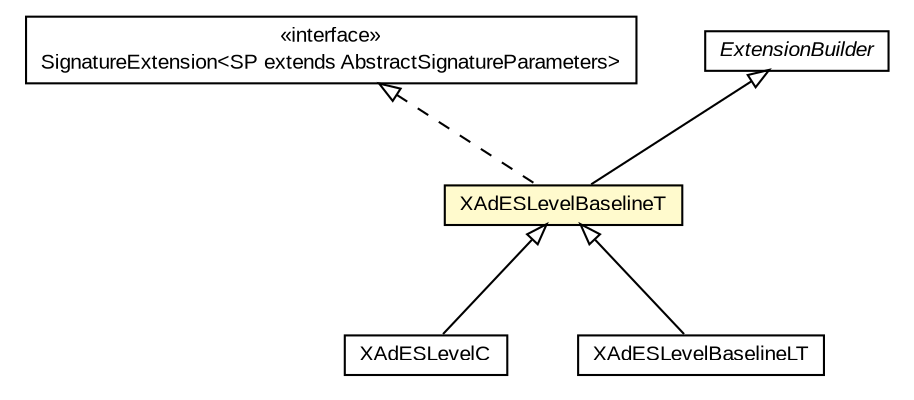 #!/usr/local/bin/dot
#
# Class diagram 
# Generated by UMLGraph version R5_6-24-gf6e263 (http://www.umlgraph.org/)
#

digraph G {
	edge [fontname="arial",fontsize=10,labelfontname="arial",labelfontsize=10];
	node [fontname="arial",fontsize=10,shape=plaintext];
	nodesep=0.25;
	ranksep=0.5;
	// eu.europa.esig.dss.signature.SignatureExtension<SP extends eu.europa.esig.dss.AbstractSignatureParameters>
	c780892 [label=<<table title="eu.europa.esig.dss.signature.SignatureExtension" border="0" cellborder="1" cellspacing="0" cellpadding="2" port="p" href="../../signature/SignatureExtension.html">
		<tr><td><table border="0" cellspacing="0" cellpadding="1">
<tr><td align="center" balign="center"> &#171;interface&#187; </td></tr>
<tr><td align="center" balign="center"> SignatureExtension&lt;SP extends AbstractSignatureParameters&gt; </td></tr>
		</table></td></tr>
		</table>>, URL="../../signature/SignatureExtension.html", fontname="arial", fontcolor="black", fontsize=10.0];
	// eu.europa.esig.dss.xades.signature.XAdESLevelC
	c781546 [label=<<table title="eu.europa.esig.dss.xades.signature.XAdESLevelC" border="0" cellborder="1" cellspacing="0" cellpadding="2" port="p" href="./XAdESLevelC.html">
		<tr><td><table border="0" cellspacing="0" cellpadding="1">
<tr><td align="center" balign="center"> XAdESLevelC </td></tr>
		</table></td></tr>
		</table>>, URL="./XAdESLevelC.html", fontname="arial", fontcolor="black", fontsize=10.0];
	// eu.europa.esig.dss.xades.signature.XAdESLevelBaselineT
	c781547 [label=<<table title="eu.europa.esig.dss.xades.signature.XAdESLevelBaselineT" border="0" cellborder="1" cellspacing="0" cellpadding="2" port="p" bgcolor="lemonChiffon" href="./XAdESLevelBaselineT.html">
		<tr><td><table border="0" cellspacing="0" cellpadding="1">
<tr><td align="center" balign="center"> XAdESLevelBaselineT </td></tr>
		</table></td></tr>
		</table>>, URL="./XAdESLevelBaselineT.html", fontname="arial", fontcolor="black", fontsize=10.0];
	// eu.europa.esig.dss.xades.signature.XAdESLevelBaselineLT
	c781549 [label=<<table title="eu.europa.esig.dss.xades.signature.XAdESLevelBaselineLT" border="0" cellborder="1" cellspacing="0" cellpadding="2" port="p" href="./XAdESLevelBaselineLT.html">
		<tr><td><table border="0" cellspacing="0" cellpadding="1">
<tr><td align="center" balign="center"> XAdESLevelBaselineLT </td></tr>
		</table></td></tr>
		</table>>, URL="./XAdESLevelBaselineLT.html", fontname="arial", fontcolor="black", fontsize=10.0];
	// eu.europa.esig.dss.xades.signature.ExtensionBuilder
	c781554 [label=<<table title="eu.europa.esig.dss.xades.signature.ExtensionBuilder" border="0" cellborder="1" cellspacing="0" cellpadding="2" port="p" href="./ExtensionBuilder.html">
		<tr><td><table border="0" cellspacing="0" cellpadding="1">
<tr><td align="center" balign="center"><font face="arial italic"> ExtensionBuilder </font></td></tr>
		</table></td></tr>
		</table>>, URL="./ExtensionBuilder.html", fontname="arial", fontcolor="black", fontsize=10.0];
	//eu.europa.esig.dss.xades.signature.XAdESLevelC extends eu.europa.esig.dss.xades.signature.XAdESLevelBaselineT
	c781547:p -> c781546:p [dir=back,arrowtail=empty];
	//eu.europa.esig.dss.xades.signature.XAdESLevelBaselineT extends eu.europa.esig.dss.xades.signature.ExtensionBuilder
	c781554:p -> c781547:p [dir=back,arrowtail=empty];
	//eu.europa.esig.dss.xades.signature.XAdESLevelBaselineT implements eu.europa.esig.dss.signature.SignatureExtension<SP extends eu.europa.esig.dss.AbstractSignatureParameters>
	c780892:p -> c781547:p [dir=back,arrowtail=empty,style=dashed];
	//eu.europa.esig.dss.xades.signature.XAdESLevelBaselineLT extends eu.europa.esig.dss.xades.signature.XAdESLevelBaselineT
	c781547:p -> c781549:p [dir=back,arrowtail=empty];
}

